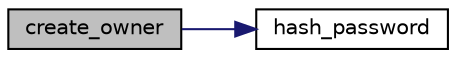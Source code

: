 digraph "create_owner"
{
 // LATEX_PDF_SIZE
  edge [fontname="Helvetica",fontsize="10",labelfontname="Helvetica",labelfontsize="10"];
  node [fontname="Helvetica",fontsize="10",shape=record];
  rankdir="LR";
  Node1 [label="create_owner",height=0.2,width=0.4,color="black", fillcolor="grey75", style="filled", fontcolor="black",tooltip="创建业主账户"];
  Node1 -> Node2 [color="midnightblue",fontsize="10",style="solid",fontname="Helvetica"];
  Node2 [label="hash_password",height=0.2,width=0.4,color="black", fillcolor="white", style="filled",URL="$utils_8c.html#ab2d374a6232a32aad9981a4344353699",tooltip="存储密码（当前为明文存储）"];
}
